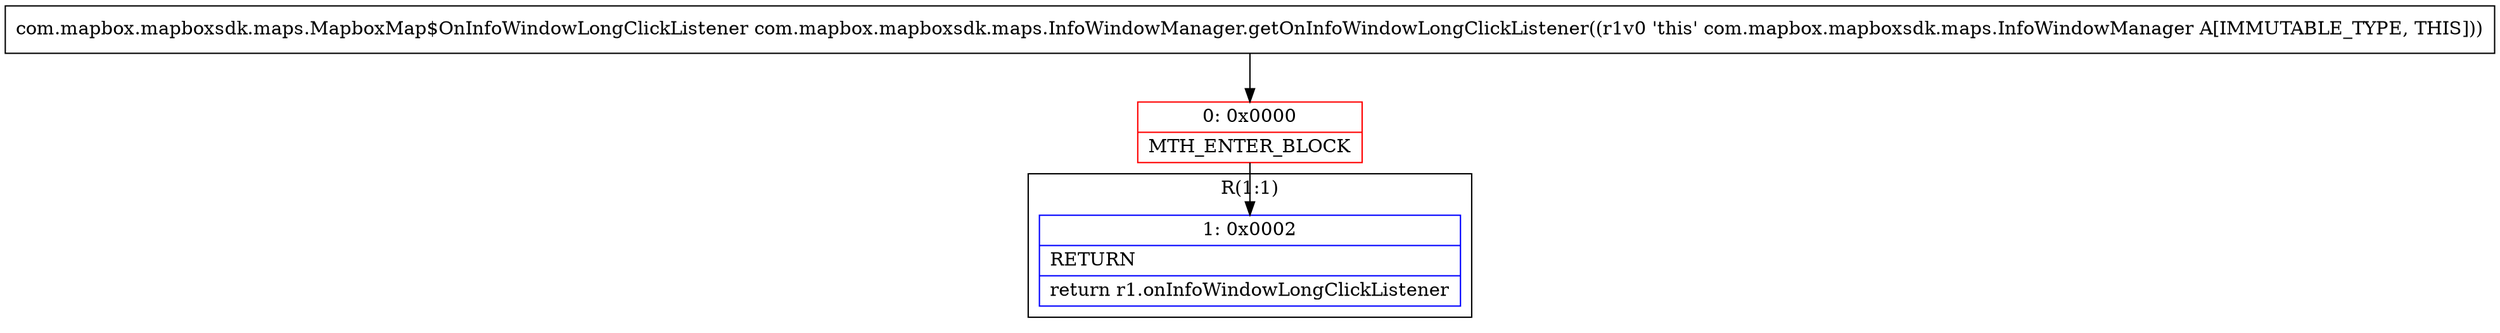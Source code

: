 digraph "CFG forcom.mapbox.mapboxsdk.maps.InfoWindowManager.getOnInfoWindowLongClickListener()Lcom\/mapbox\/mapboxsdk\/maps\/MapboxMap$OnInfoWindowLongClickListener;" {
subgraph cluster_Region_37108830 {
label = "R(1:1)";
node [shape=record,color=blue];
Node_1 [shape=record,label="{1\:\ 0x0002|RETURN\l|return r1.onInfoWindowLongClickListener\l}"];
}
Node_0 [shape=record,color=red,label="{0\:\ 0x0000|MTH_ENTER_BLOCK\l}"];
MethodNode[shape=record,label="{com.mapbox.mapboxsdk.maps.MapboxMap$OnInfoWindowLongClickListener com.mapbox.mapboxsdk.maps.InfoWindowManager.getOnInfoWindowLongClickListener((r1v0 'this' com.mapbox.mapboxsdk.maps.InfoWindowManager A[IMMUTABLE_TYPE, THIS])) }"];
MethodNode -> Node_0;
Node_0 -> Node_1;
}

